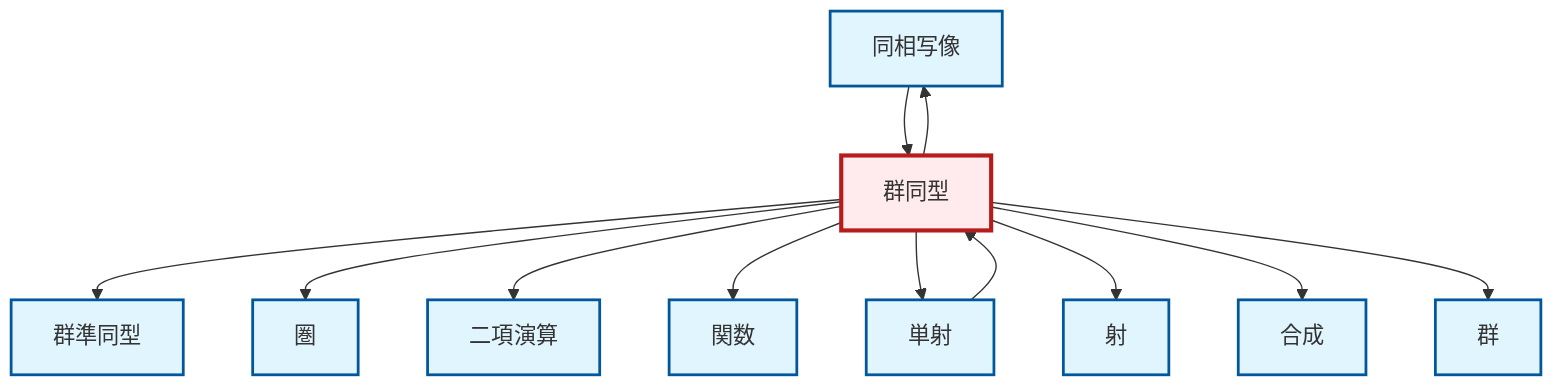 graph TD
    classDef definition fill:#e1f5fe,stroke:#01579b,stroke-width:2px
    classDef theorem fill:#f3e5f5,stroke:#4a148c,stroke-width:2px
    classDef axiom fill:#fff3e0,stroke:#e65100,stroke-width:2px
    classDef example fill:#e8f5e9,stroke:#1b5e20,stroke-width:2px
    classDef current fill:#ffebee,stroke:#b71c1c,stroke-width:3px
    def-category["圏"]:::definition
    def-homeomorphism["同相写像"]:::definition
    def-group["群"]:::definition
    def-morphism["射"]:::definition
    def-function["関数"]:::definition
    def-binary-operation["二項演算"]:::definition
    def-monomorphism["単射"]:::definition
    def-isomorphism["群同型"]:::definition
    def-homomorphism["群準同型"]:::definition
    def-composition["合成"]:::definition
    def-isomorphism --> def-homomorphism
    def-isomorphism --> def-category
    def-homeomorphism --> def-isomorphism
    def-isomorphism --> def-binary-operation
    def-isomorphism --> def-function
    def-isomorphism --> def-monomorphism
    def-isomorphism --> def-morphism
    def-isomorphism --> def-composition
    def-monomorphism --> def-isomorphism
    def-isomorphism --> def-homeomorphism
    def-isomorphism --> def-group
    class def-isomorphism current